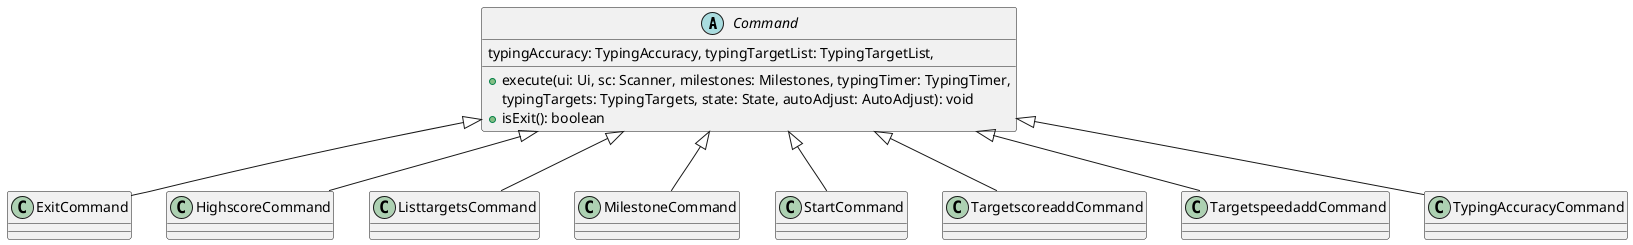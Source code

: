 @startuml
abstract class Command {
        +execute(ui: Ui, sc: Scanner, milestones: Milestones, typingTimer: TypingTimer,
                 typingAccuracy: TypingAccuracy, typingTargetList: TypingTargetList,
                 typingTargets: TypingTargets, state: State, autoAdjust: AutoAdjust): void
        +isExit(): boolean
    }

    class ExitCommand
    class HighscoreCommand
    class ListtargetsCommand
    class MilestoneCommand
    class StartCommand
    class TargetscoreaddCommand
    class TargetspeedaddCommand
    class TypingAccuracyCommand

    Command <|-- ExitCommand
    Command <|-- HighscoreCommand
    Command <|-- ListtargetsCommand
    Command <|-- MilestoneCommand
    Command <|-- StartCommand
    Command <|-- TargetscoreaddCommand
    Command <|-- TargetspeedaddCommand
    Command <|-- TypingAccuracyCommand
@enduml
